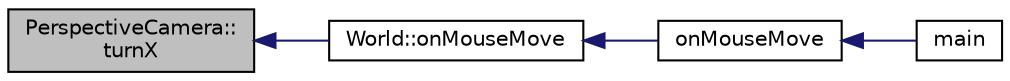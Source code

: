 digraph "PerspectiveCamera::turnX"
{
  edge [fontname="Helvetica",fontsize="10",labelfontname="Helvetica",labelfontsize="10"];
  node [fontname="Helvetica",fontsize="10",shape=record];
  rankdir="LR";
  Node1 [label="PerspectiveCamera::\lturnX",height=0.2,width=0.4,color="black", fillcolor="grey75", style="filled", fontcolor="black"];
  Node1 -> Node2 [dir="back",color="midnightblue",fontsize="10",style="solid",fontname="Helvetica"];
  Node2 [label="World::onMouseMove",height=0.2,width=0.4,color="black", fillcolor="white", style="filled",URL="$class_world.html#a63c6c3ebb8258168b85922eb65b84bc6"];
  Node2 -> Node3 [dir="back",color="midnightblue",fontsize="10",style="solid",fontname="Helvetica"];
  Node3 [label="onMouseMove",height=0.2,width=0.4,color="black", fillcolor="white", style="filled",URL="$main_8cpp.html#a41d8409bf26ecfbaa65224e7c59554a6"];
  Node3 -> Node4 [dir="back",color="midnightblue",fontsize="10",style="solid",fontname="Helvetica"];
  Node4 [label="main",height=0.2,width=0.4,color="black", fillcolor="white", style="filled",URL="$main_8cpp.html#a3c04138a5bfe5d72780bb7e82a18e627"];
}
